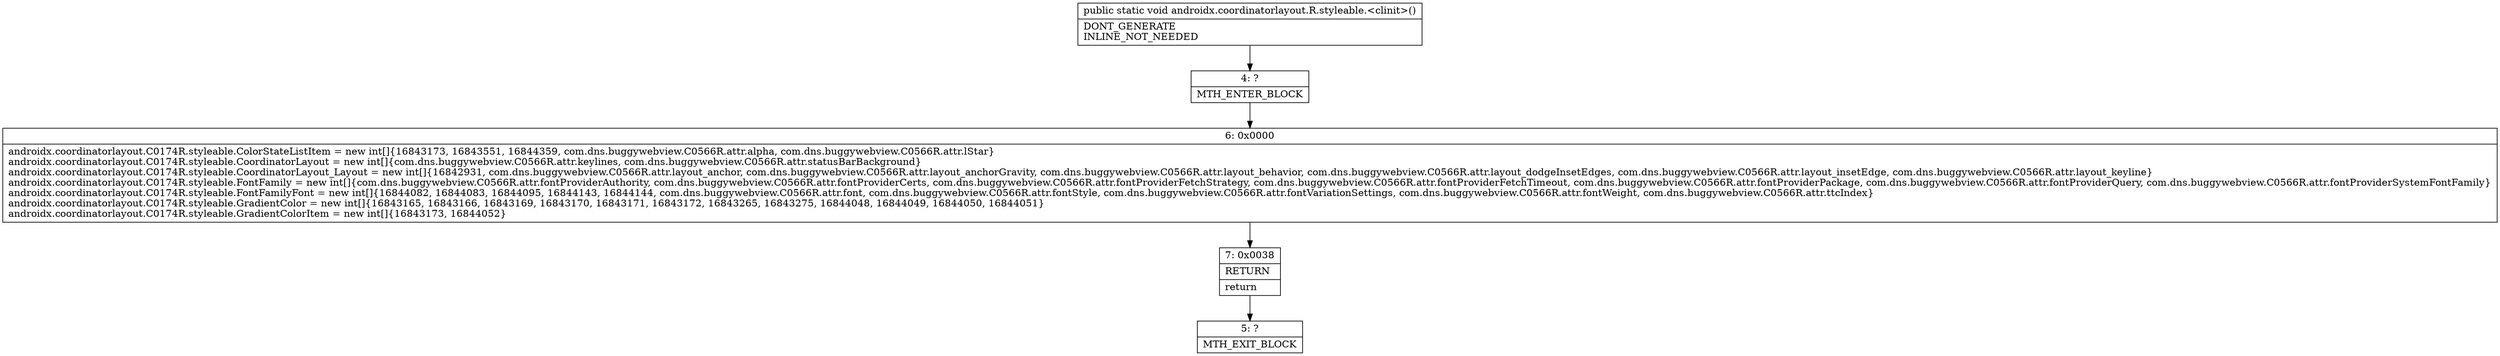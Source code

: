 digraph "CFG forandroidx.coordinatorlayout.R.styleable.\<clinit\>()V" {
Node_4 [shape=record,label="{4\:\ ?|MTH_ENTER_BLOCK\l}"];
Node_6 [shape=record,label="{6\:\ 0x0000|androidx.coordinatorlayout.C0174R.styleable.ColorStateListItem = new int[]\{16843173, 16843551, 16844359, com.dns.buggywebview.C0566R.attr.alpha, com.dns.buggywebview.C0566R.attr.lStar\}\landroidx.coordinatorlayout.C0174R.styleable.CoordinatorLayout = new int[]\{com.dns.buggywebview.C0566R.attr.keylines, com.dns.buggywebview.C0566R.attr.statusBarBackground\}\landroidx.coordinatorlayout.C0174R.styleable.CoordinatorLayout_Layout = new int[]\{16842931, com.dns.buggywebview.C0566R.attr.layout_anchor, com.dns.buggywebview.C0566R.attr.layout_anchorGravity, com.dns.buggywebview.C0566R.attr.layout_behavior, com.dns.buggywebview.C0566R.attr.layout_dodgeInsetEdges, com.dns.buggywebview.C0566R.attr.layout_insetEdge, com.dns.buggywebview.C0566R.attr.layout_keyline\}\landroidx.coordinatorlayout.C0174R.styleable.FontFamily = new int[]\{com.dns.buggywebview.C0566R.attr.fontProviderAuthority, com.dns.buggywebview.C0566R.attr.fontProviderCerts, com.dns.buggywebview.C0566R.attr.fontProviderFetchStrategy, com.dns.buggywebview.C0566R.attr.fontProviderFetchTimeout, com.dns.buggywebview.C0566R.attr.fontProviderPackage, com.dns.buggywebview.C0566R.attr.fontProviderQuery, com.dns.buggywebview.C0566R.attr.fontProviderSystemFontFamily\}\landroidx.coordinatorlayout.C0174R.styleable.FontFamilyFont = new int[]\{16844082, 16844083, 16844095, 16844143, 16844144, com.dns.buggywebview.C0566R.attr.font, com.dns.buggywebview.C0566R.attr.fontStyle, com.dns.buggywebview.C0566R.attr.fontVariationSettings, com.dns.buggywebview.C0566R.attr.fontWeight, com.dns.buggywebview.C0566R.attr.ttcIndex\}\landroidx.coordinatorlayout.C0174R.styleable.GradientColor = new int[]\{16843165, 16843166, 16843169, 16843170, 16843171, 16843172, 16843265, 16843275, 16844048, 16844049, 16844050, 16844051\}\landroidx.coordinatorlayout.C0174R.styleable.GradientColorItem = new int[]\{16843173, 16844052\}\l}"];
Node_7 [shape=record,label="{7\:\ 0x0038|RETURN\l|return\l}"];
Node_5 [shape=record,label="{5\:\ ?|MTH_EXIT_BLOCK\l}"];
MethodNode[shape=record,label="{public static void androidx.coordinatorlayout.R.styleable.\<clinit\>()  | DONT_GENERATE\lINLINE_NOT_NEEDED\l}"];
MethodNode -> Node_4;Node_4 -> Node_6;
Node_6 -> Node_7;
Node_7 -> Node_5;
}

